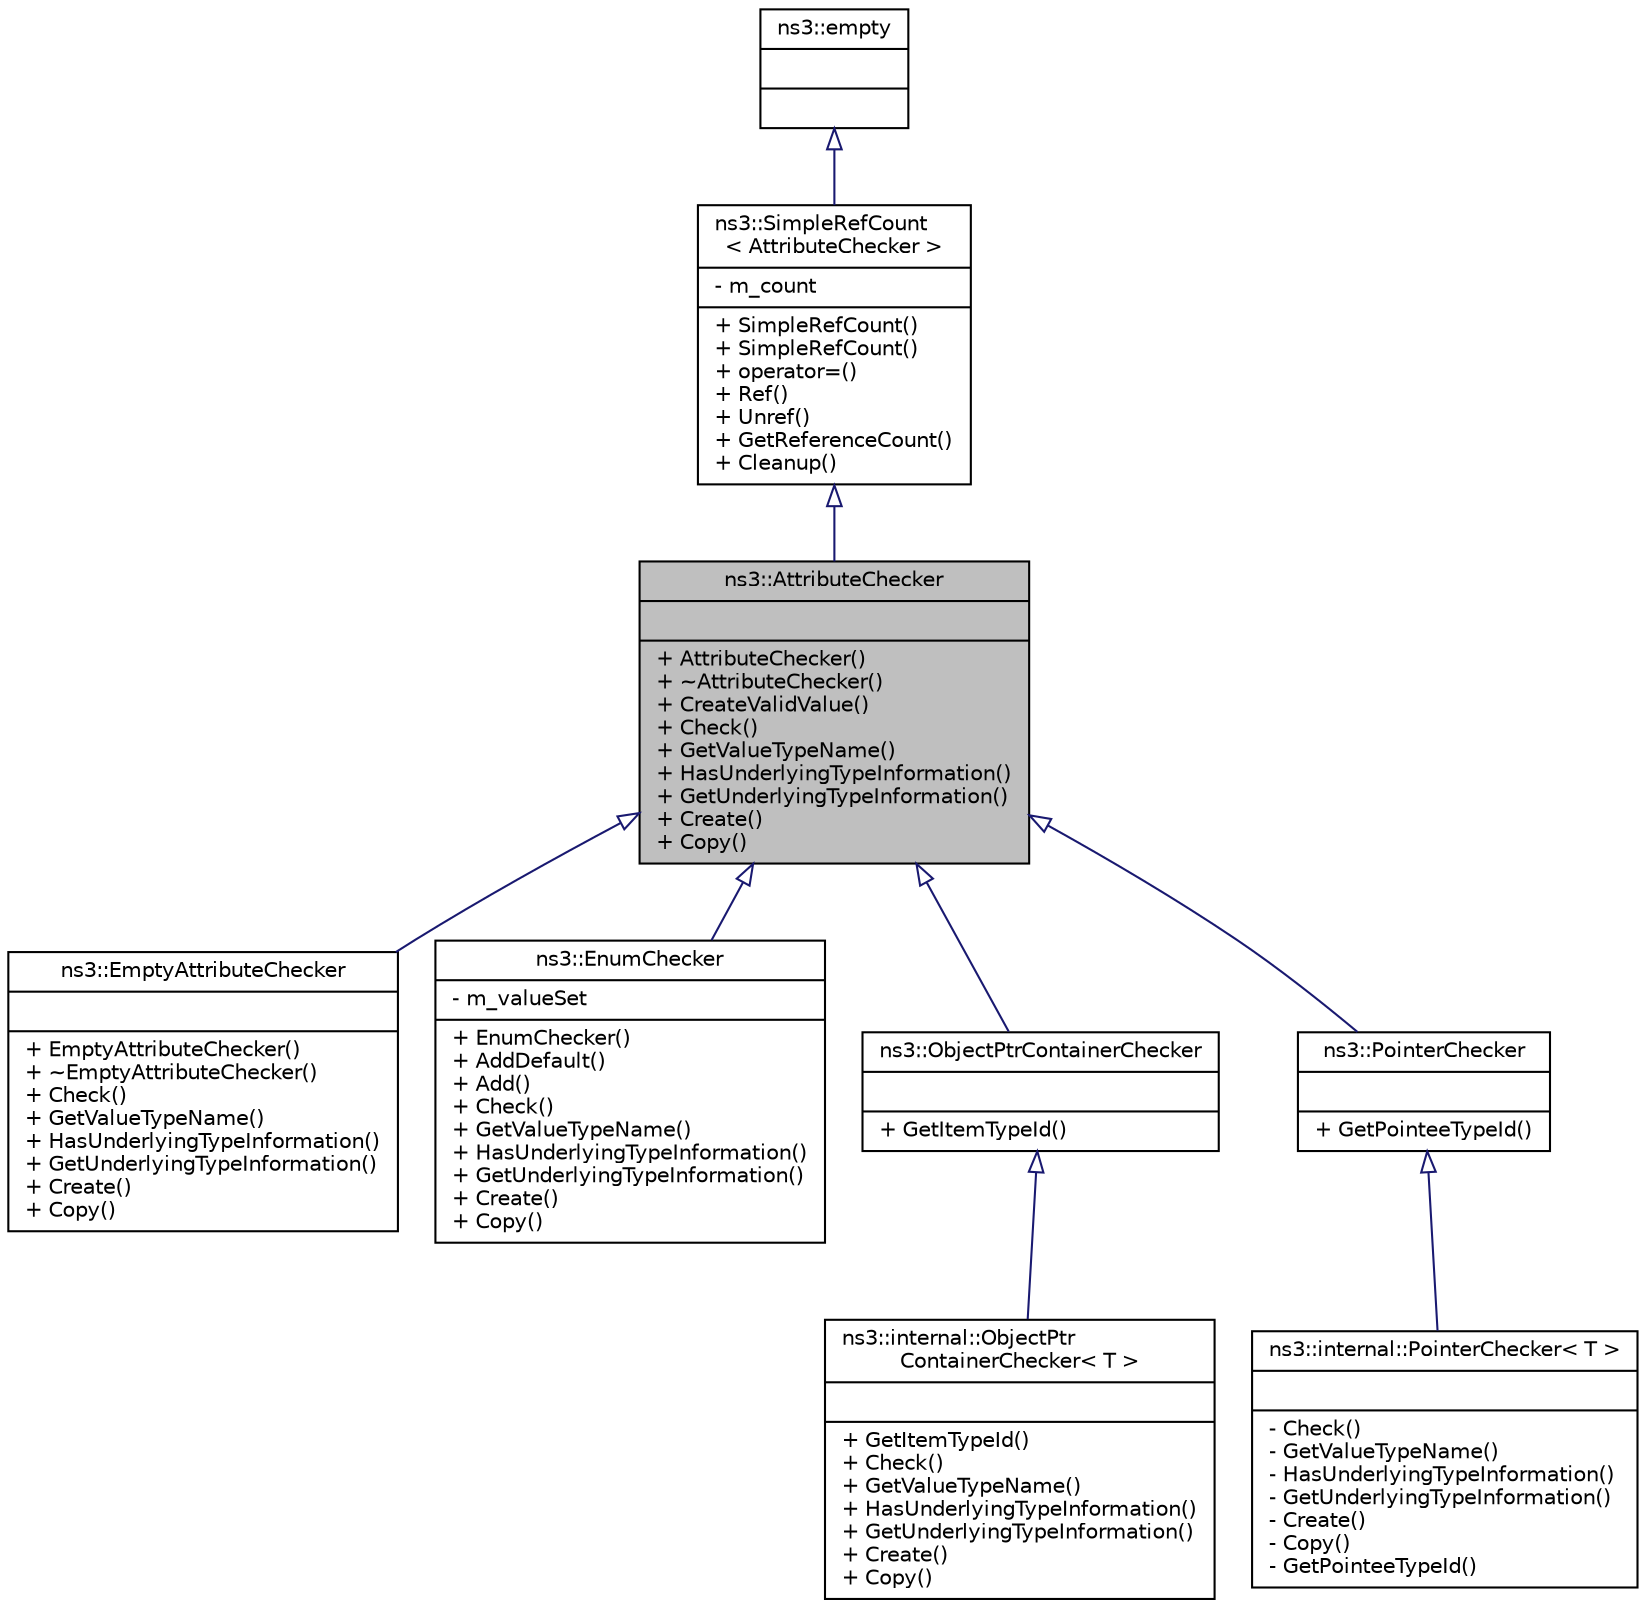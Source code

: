 digraph "ns3::AttributeChecker"
{
  edge [fontname="Helvetica",fontsize="10",labelfontname="Helvetica",labelfontsize="10"];
  node [fontname="Helvetica",fontsize="10",shape=record];
  Node1 [label="{ns3::AttributeChecker\n||+ AttributeChecker()\l+ ~AttributeChecker()\l+ CreateValidValue()\l+ Check()\l+ GetValueTypeName()\l+ HasUnderlyingTypeInformation()\l+ GetUnderlyingTypeInformation()\l+ Create()\l+ Copy()\l}",height=0.2,width=0.4,color="black", fillcolor="grey75", style="filled", fontcolor="black"];
  Node2 -> Node1 [dir="back",color="midnightblue",fontsize="10",style="solid",arrowtail="onormal"];
  Node2 [label="{ns3::SimpleRefCount\l\< AttributeChecker \>\n|- m_count\l|+ SimpleRefCount()\l+ SimpleRefCount()\l+ operator=()\l+ Ref()\l+ Unref()\l+ GetReferenceCount()\l+ Cleanup()\l}",height=0.2,width=0.4,color="black", fillcolor="white", style="filled",URL="$da/da1/classns3_1_1SimpleRefCount.html"];
  Node3 -> Node2 [dir="back",color="midnightblue",fontsize="10",style="solid",arrowtail="onormal"];
  Node3 [label="{ns3::empty\n||}",height=0.2,width=0.4,color="black", fillcolor="white", style="filled",URL="$d9/d6a/classns3_1_1empty.html",tooltip="make Callback use a separate empty type "];
  Node1 -> Node4 [dir="back",color="midnightblue",fontsize="10",style="solid",arrowtail="onormal"];
  Node4 [label="{ns3::EmptyAttributeChecker\n||+ EmptyAttributeChecker()\l+ ~EmptyAttributeChecker()\l+ Check()\l+ GetValueTypeName()\l+ HasUnderlyingTypeInformation()\l+ GetUnderlyingTypeInformation()\l+ Create()\l+ Copy()\l}",height=0.2,width=0.4,color="black", fillcolor="white", style="filled",URL="$db/d95/classns3_1_1EmptyAttributeChecker.html",tooltip="A checker for EmptyAttributeValue. "];
  Node1 -> Node5 [dir="back",color="midnightblue",fontsize="10",style="solid",arrowtail="onormal"];
  Node5 [label="{ns3::EnumChecker\n|- m_valueSet\l|+ EnumChecker()\l+ AddDefault()\l+ Add()\l+ Check()\l+ GetValueTypeName()\l+ HasUnderlyingTypeInformation()\l+ GetUnderlyingTypeInformation()\l+ Create()\l+ Copy()\l}",height=0.2,width=0.4,color="black", fillcolor="white", style="filled",URL="$d4/d5a/classns3_1_1EnumChecker.html"];
  Node1 -> Node6 [dir="back",color="midnightblue",fontsize="10",style="solid",arrowtail="onormal"];
  Node6 [label="{ns3::ObjectPtrContainerChecker\n||+ GetItemTypeId()\l}",height=0.2,width=0.4,color="black", fillcolor="white", style="filled",URL="$dc/d42/classns3_1_1ObjectPtrContainerChecker.html"];
  Node6 -> Node7 [dir="back",color="midnightblue",fontsize="10",style="solid",arrowtail="onormal"];
  Node7 [label="{ns3::internal::ObjectPtr\lContainerChecker\< T \>\n||+ GetItemTypeId()\l+ Check()\l+ GetValueTypeName()\l+ HasUnderlyingTypeInformation()\l+ GetUnderlyingTypeInformation()\l+ Create()\l+ Copy()\l}",height=0.2,width=0.4,color="black", fillcolor="white", style="filled",URL="$de/de8/classns3_1_1internal_1_1ObjectPtrContainerChecker.html"];
  Node1 -> Node8 [dir="back",color="midnightblue",fontsize="10",style="solid",arrowtail="onormal"];
  Node8 [label="{ns3::PointerChecker\n||+ GetPointeeTypeId()\l}",height=0.2,width=0.4,color="black", fillcolor="white", style="filled",URL="$df/df6/classns3_1_1PointerChecker.html"];
  Node8 -> Node9 [dir="back",color="midnightblue",fontsize="10",style="solid",arrowtail="onormal"];
  Node9 [label="{ns3::internal::PointerChecker\< T \>\n||- Check()\l- GetValueTypeName()\l- HasUnderlyingTypeInformation()\l- GetUnderlyingTypeInformation()\l- Create()\l- Copy()\l- GetPointeeTypeId()\l}",height=0.2,width=0.4,color="black", fillcolor="white", style="filled",URL="$d5/d49/classns3_1_1internal_1_1PointerChecker.html"];
}
